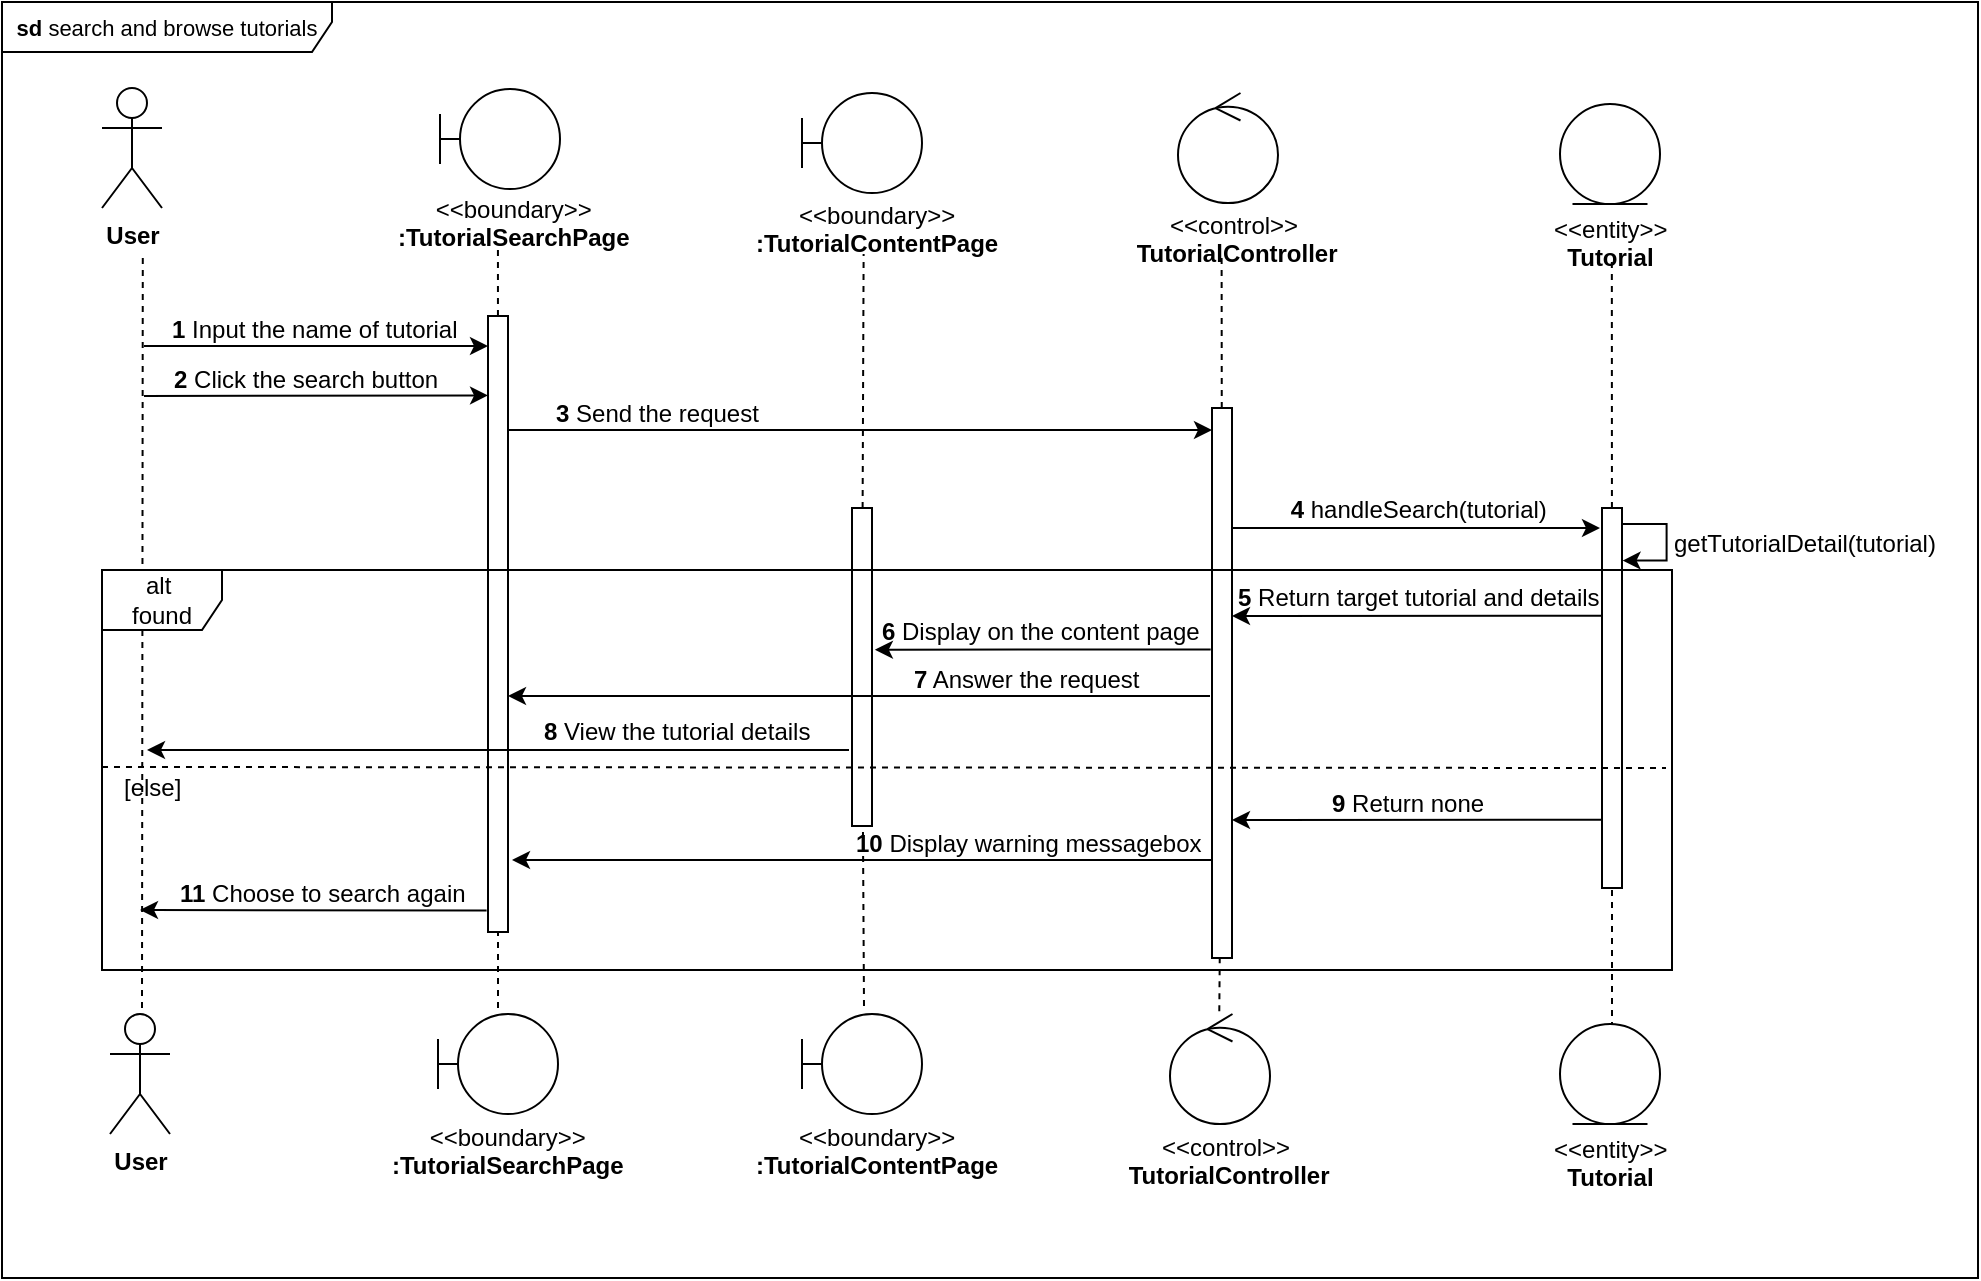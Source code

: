<mxfile version="25.0.1">
  <diagram name="第 1 页" id="SrgAJuHEahrlhru4eZiy">
    <mxGraphModel dx="1563" dy="1373" grid="0" gridSize="10" guides="1" tooltips="1" connect="1" arrows="1" fold="1" page="0" pageScale="1" pageWidth="827" pageHeight="1169" math="0" shadow="0">
      <root>
        <mxCell id="0" />
        <mxCell id="1" parent="0" />
        <mxCell id="6UimBVl1wcWVGYY56-qu-1" value="&lt;b&gt;User&lt;/b&gt;" style="shape=umlActor;verticalLabelPosition=bottom;verticalAlign=top;html=1;" vertex="1" parent="1">
          <mxGeometry x="88" y="110" width="30" height="60" as="geometry" />
        </mxCell>
        <mxCell id="6UimBVl1wcWVGYY56-qu-3" value="" style="shape=umlBoundary;whiteSpace=wrap;html=1;" vertex="1" parent="1">
          <mxGeometry x="257" y="110.5" width="60" height="50" as="geometry" />
        </mxCell>
        <mxCell id="6UimBVl1wcWVGYY56-qu-4" value="&lt;div style=&quot;text-align: center;&quot;&gt;&lt;span style=&quot;font-weight: normal;&quot;&gt;&amp;lt;&amp;lt;boundary&amp;gt;&amp;gt;&lt;/span&gt;&lt;/div&gt;&lt;span style=&quot;color: rgb(0, 0, 0); font-family: Helvetica; font-style: normal; font-variant-ligatures: normal; font-variant-caps: normal; letter-spacing: normal; orphans: 2; text-align: center; text-indent: 0px; text-transform: none; widows: 2; word-spacing: 0px; -webkit-text-stroke-width: 0px; white-space: normal; text-decoration-thickness: initial; text-decoration-style: initial; text-decoration-color: initial; float: none; font-size: 12px; display: inline !important;&quot;&gt;&lt;font style=&quot;font-size: 12px;&quot;&gt;:TutorialSearchPage&lt;/font&gt;&lt;/span&gt;" style="text;whiteSpace=wrap;html=1;fontStyle=1;fontSize=12;" vertex="1" parent="1">
          <mxGeometry x="231" y="621" width="110" height="20" as="geometry" />
        </mxCell>
        <mxCell id="6UimBVl1wcWVGYY56-qu-5" value="&lt;div&gt;&lt;span style=&quot;color: rgb(0, 0, 0); font-family: Helvetica; font-style: normal; font-variant-ligatures: normal; font-variant-caps: normal; letter-spacing: normal; orphans: 2; text-align: center; text-indent: 0px; text-transform: none; widows: 2; word-spacing: 0px; -webkit-text-stroke-width: 0px; white-space: normal; text-decoration-thickness: initial; text-decoration-style: initial; text-decoration-color: initial; float: none; font-size: 12px; display: inline !important; font-weight: normal;&quot;&gt;&lt;font style=&quot;font-size: 12px;&quot;&gt;&amp;nbsp; &amp;nbsp; &amp;nbsp; &amp;lt;&amp;lt;control&amp;gt;&amp;gt;&lt;/font&gt;&lt;/span&gt;&lt;/div&gt;&lt;span style=&quot;color: rgb(0, 0, 0); font-family: Helvetica; font-style: normal; font-variant-ligatures: normal; font-variant-caps: normal; letter-spacing: normal; orphans: 2; text-align: center; text-indent: 0px; text-transform: none; widows: 2; word-spacing: 0px; -webkit-text-stroke-width: 0px; white-space: normal; text-decoration-thickness: initial; text-decoration-style: initial; text-decoration-color: initial; float: none; font-size: 12px; display: inline !important;&quot;&gt;&lt;font style=&quot;font-size: 12px;&quot;&gt;&amp;nbsp;TutorialController&lt;/font&gt;&lt;/span&gt;" style="text;whiteSpace=wrap;html=1;fontStyle=1;fontSize=12;" vertex="1" parent="1">
          <mxGeometry x="600" y="165" width="110" height="20" as="geometry" />
        </mxCell>
        <mxCell id="6UimBVl1wcWVGYY56-qu-6" value="" style="ellipse;shape=umlControl;whiteSpace=wrap;html=1;" vertex="1" parent="1">
          <mxGeometry x="626" y="112.5" width="50" height="55" as="geometry" />
        </mxCell>
        <mxCell id="6UimBVl1wcWVGYY56-qu-7" value="" style="shape=umlBoundary;whiteSpace=wrap;html=1;" vertex="1" parent="1">
          <mxGeometry x="438" y="112.5" width="60" height="50" as="geometry" />
        </mxCell>
        <mxCell id="6UimBVl1wcWVGYY56-qu-8" value="&lt;div style=&quot;text-align: center;&quot;&gt;&lt;span style=&quot;font-weight: normal;&quot;&gt;&amp;lt;&amp;lt;boundary&amp;gt;&amp;gt;&lt;/span&gt;&lt;/div&gt;&lt;b style=&quot;text-align: center;&quot;&gt;:TutorialContentPage&lt;/b&gt;" style="text;whiteSpace=wrap;html=1;fontStyle=1;fontSize=12;" vertex="1" parent="1">
          <mxGeometry x="413" y="160" width="110" height="20" as="geometry" />
        </mxCell>
        <mxCell id="6UimBVl1wcWVGYY56-qu-11" value="" style="ellipse;shape=umlEntity;whiteSpace=wrap;html=1;" vertex="1" parent="1">
          <mxGeometry x="817" y="118" width="50" height="50" as="geometry" />
        </mxCell>
        <mxCell id="6UimBVl1wcWVGYY56-qu-12" value="&lt;div style=&quot;text-align: center;&quot;&gt;&lt;span style=&quot;font-weight: normal;&quot;&gt;&amp;lt;&amp;lt;entity&amp;gt;&amp;gt;&lt;/span&gt;&lt;/div&gt;&lt;span style=&quot;color: rgb(0, 0, 0); font-family: Helvetica; font-style: normal; font-variant-ligatures: normal; font-variant-caps: normal; letter-spacing: normal; orphans: 2; text-align: center; text-indent: 0px; text-transform: none; widows: 2; word-spacing: 0px; -webkit-text-stroke-width: 0px; white-space: normal; text-decoration-thickness: initial; text-decoration-style: initial; text-decoration-color: initial; float: none; font-size: 12px; display: inline !important;&quot;&gt;&lt;font style=&quot;font-size: 12px;&quot;&gt;&amp;nbsp; Tutorial&lt;/font&gt;&lt;/span&gt;" style="text;whiteSpace=wrap;html=1;fontStyle=1;fontSize=12;" vertex="1" parent="1">
          <mxGeometry x="812" y="167" width="117" height="20" as="geometry" />
        </mxCell>
        <mxCell id="6UimBVl1wcWVGYY56-qu-13" value="" style="endArrow=none;dashed=1;html=1;rounded=0;" edge="1" parent="1">
          <mxGeometry width="50" height="50" relative="1" as="geometry">
            <mxPoint x="108" y="570" as="sourcePoint" />
            <mxPoint x="108.4" y="192.5" as="targetPoint" />
          </mxGeometry>
        </mxCell>
        <mxCell id="6UimBVl1wcWVGYY56-qu-14" value="" style="endArrow=none;dashed=1;html=1;rounded=0;" edge="1" parent="1" source="6UimBVl1wcWVGYY56-qu-18">
          <mxGeometry width="50" height="50" relative="1" as="geometry">
            <mxPoint x="285.57" y="1047.5" as="sourcePoint" />
            <mxPoint x="285.97" y="190" as="targetPoint" />
          </mxGeometry>
        </mxCell>
        <mxCell id="6UimBVl1wcWVGYY56-qu-15" value="" style="endArrow=classic;html=1;rounded=0;entryX=0.003;entryY=0.129;entryDx=0;entryDy=0;entryPerimeter=0;" edge="1" parent="1" target="6UimBVl1wcWVGYY56-qu-18">
          <mxGeometry width="50" height="50" relative="1" as="geometry">
            <mxPoint x="109" y="264" as="sourcePoint" />
            <mxPoint x="286" y="264" as="targetPoint" />
          </mxGeometry>
        </mxCell>
        <mxCell id="6UimBVl1wcWVGYY56-qu-16" value="&lt;div style=&quot;text-align: center;&quot;&gt;2&lt;span style=&quot;font-weight: 400;&quot;&gt; Click the search button&lt;/span&gt;&lt;/div&gt;" style="text;whiteSpace=wrap;html=1;fontStyle=1;fontSize=12;" vertex="1" parent="1">
          <mxGeometry x="122" y="242" width="150" height="20" as="geometry" />
        </mxCell>
        <mxCell id="6UimBVl1wcWVGYY56-qu-17" value="" style="endArrow=none;dashed=1;html=1;rounded=0;" edge="1" parent="1" target="6UimBVl1wcWVGYY56-qu-18">
          <mxGeometry width="50" height="50" relative="1" as="geometry">
            <mxPoint x="286" y="570" as="sourcePoint" />
            <mxPoint x="285.97" y="190" as="targetPoint" />
          </mxGeometry>
        </mxCell>
        <mxCell id="6UimBVl1wcWVGYY56-qu-18" value="" style="rounded=0;whiteSpace=wrap;html=1;" vertex="1" parent="1">
          <mxGeometry x="281" y="224" width="10" height="308" as="geometry" />
        </mxCell>
        <mxCell id="6UimBVl1wcWVGYY56-qu-19" value="" style="endArrow=none;dashed=1;html=1;rounded=0;" edge="1" parent="1" source="6UimBVl1wcWVGYY56-qu-93">
          <mxGeometry width="50" height="50" relative="1" as="geometry">
            <mxPoint x="469" y="569" as="sourcePoint" />
            <mxPoint x="468.81" y="193" as="targetPoint" />
          </mxGeometry>
        </mxCell>
        <mxCell id="6UimBVl1wcWVGYY56-qu-20" value="" style="endArrow=none;dashed=1;html=1;rounded=0;" edge="1" parent="1" source="6UimBVl1wcWVGYY56-qu-26">
          <mxGeometry width="50" height="50" relative="1" as="geometry">
            <mxPoint x="647.41" y="1051.5" as="sourcePoint" />
            <mxPoint x="647.81" y="194" as="targetPoint" />
          </mxGeometry>
        </mxCell>
        <mxCell id="6UimBVl1wcWVGYY56-qu-21" value="" style="endArrow=classic;html=1;rounded=0;" edge="1" parent="1">
          <mxGeometry width="50" height="50" relative="1" as="geometry">
            <mxPoint x="291" y="281" as="sourcePoint" />
            <mxPoint x="643" y="281" as="targetPoint" />
          </mxGeometry>
        </mxCell>
        <mxCell id="6UimBVl1wcWVGYY56-qu-22" value="&lt;div style=&quot;text-align: center;&quot;&gt;3&lt;span style=&quot;font-weight: 400;&quot;&gt; Send the request&lt;/span&gt;&lt;/div&gt;" style="text;whiteSpace=wrap;html=1;fontStyle=1;fontSize=12;" vertex="1" parent="1">
          <mxGeometry x="313" y="259" width="150" height="20" as="geometry" />
        </mxCell>
        <mxCell id="6UimBVl1wcWVGYY56-qu-25" value="" style="endArrow=none;dashed=1;html=1;rounded=0;exitX=0.493;exitY=-0.026;exitDx=0;exitDy=0;exitPerimeter=0;" edge="1" parent="1" target="6UimBVl1wcWVGYY56-qu-26" source="6UimBVl1wcWVGYY56-qu-83">
          <mxGeometry width="50" height="50" relative="1" as="geometry">
            <mxPoint x="647" y="580" as="sourcePoint" />
            <mxPoint x="647.81" y="194" as="targetPoint" />
          </mxGeometry>
        </mxCell>
        <mxCell id="6UimBVl1wcWVGYY56-qu-26" value="" style="rounded=0;whiteSpace=wrap;html=1;" vertex="1" parent="1">
          <mxGeometry x="643" y="270" width="10" height="275" as="geometry" />
        </mxCell>
        <mxCell id="6UimBVl1wcWVGYY56-qu-35" value="" style="endArrow=none;dashed=1;html=1;rounded=0;" edge="1" parent="1" source="6UimBVl1wcWVGYY56-qu-40">
          <mxGeometry width="50" height="50" relative="1" as="geometry">
            <mxPoint x="842.52" y="1053.5" as="sourcePoint" />
            <mxPoint x="842.92" y="196" as="targetPoint" />
          </mxGeometry>
        </mxCell>
        <mxCell id="6UimBVl1wcWVGYY56-qu-38" value="" style="endArrow=classic;html=1;rounded=0;" edge="1" parent="1">
          <mxGeometry width="50" height="50" relative="1" as="geometry">
            <mxPoint x="653" y="330" as="sourcePoint" />
            <mxPoint x="837" y="330" as="targetPoint" />
          </mxGeometry>
        </mxCell>
        <mxCell id="6UimBVl1wcWVGYY56-qu-39" value="" style="endArrow=none;dashed=1;html=1;rounded=0;" edge="1" parent="1" target="6UimBVl1wcWVGYY56-qu-40">
          <mxGeometry width="50" height="50" relative="1" as="geometry">
            <mxPoint x="843" y="580" as="sourcePoint" />
            <mxPoint x="842.92" y="196" as="targetPoint" />
          </mxGeometry>
        </mxCell>
        <mxCell id="6UimBVl1wcWVGYY56-qu-40" value="" style="rounded=0;whiteSpace=wrap;html=1;" vertex="1" parent="1">
          <mxGeometry x="838" y="320" width="10" height="190" as="geometry" />
        </mxCell>
        <mxCell id="6UimBVl1wcWVGYY56-qu-41" value="&lt;div style=&quot;text-align: center;&quot;&gt;&amp;nbsp;4 &lt;span style=&quot;font-weight: normal;&quot;&gt;handleSearch(tutorial)&lt;/span&gt;&lt;/div&gt;" style="text;whiteSpace=wrap;html=1;fontStyle=1;fontSize=12;" vertex="1" parent="1">
          <mxGeometry x="677" y="307" width="150" height="20" as="geometry" />
        </mxCell>
        <mxCell id="6UimBVl1wcWVGYY56-qu-52" value="" style="endArrow=classic;html=1;rounded=0;exitX=-0.047;exitY=0.437;exitDx=0;exitDy=0;exitPerimeter=0;" edge="1" parent="1">
          <mxGeometry width="50" height="50" relative="1" as="geometry">
            <mxPoint x="837.53" y="373.92" as="sourcePoint" />
            <mxPoint x="653" y="374" as="targetPoint" />
          </mxGeometry>
        </mxCell>
        <mxCell id="6UimBVl1wcWVGYY56-qu-53" value="&lt;div style=&quot;text-align: center;&quot;&gt;5&lt;span style=&quot;font-weight: 400;&quot;&gt; Return target tutorial and details&lt;/span&gt;&lt;/div&gt;" style="text;whiteSpace=wrap;html=1;fontStyle=1;fontSize=12;" vertex="1" parent="1">
          <mxGeometry x="654" y="351" width="184" height="20" as="geometry" />
        </mxCell>
        <mxCell id="6UimBVl1wcWVGYY56-qu-75" value="" style="endArrow=classic;html=1;rounded=0;" edge="1" parent="1">
          <mxGeometry width="50" height="50" relative="1" as="geometry">
            <mxPoint x="109" y="239" as="sourcePoint" />
            <mxPoint x="281" y="239" as="targetPoint" />
          </mxGeometry>
        </mxCell>
        <mxCell id="6UimBVl1wcWVGYY56-qu-76" value="&lt;div style=&quot;text-align: center;&quot;&gt;1&amp;nbsp;&lt;span style=&quot;font-weight: 400;&quot;&gt;Input the name of tutorial&lt;/span&gt;&lt;/div&gt;" style="text;whiteSpace=wrap;html=1;fontStyle=1;fontSize=12;" vertex="1" parent="1">
          <mxGeometry x="121" y="217" width="150" height="20" as="geometry" />
        </mxCell>
        <mxCell id="6UimBVl1wcWVGYY56-qu-77" value="" style="shape=umlBoundary;whiteSpace=wrap;html=1;" vertex="1" parent="1">
          <mxGeometry x="438" y="573" width="60" height="50" as="geometry" />
        </mxCell>
        <mxCell id="6UimBVl1wcWVGYY56-qu-78" value="&lt;div style=&quot;text-align: center;&quot;&gt;&lt;span style=&quot;font-weight: normal;&quot;&gt;&amp;lt;&amp;lt;boundary&amp;gt;&amp;gt;&lt;/span&gt;&lt;/div&gt;&lt;b style=&quot;text-align: center;&quot;&gt;:TutorialContentPage&lt;/b&gt;" style="text;whiteSpace=wrap;html=1;fontStyle=1;fontSize=12;" vertex="1" parent="1">
          <mxGeometry x="413" y="621" width="110" height="20" as="geometry" />
        </mxCell>
        <mxCell id="6UimBVl1wcWVGYY56-qu-79" value="&lt;b&gt;User&lt;/b&gt;" style="shape=umlActor;verticalLabelPosition=bottom;verticalAlign=top;html=1;" vertex="1" parent="1">
          <mxGeometry x="92" y="573" width="30" height="60" as="geometry" />
        </mxCell>
        <mxCell id="6UimBVl1wcWVGYY56-qu-80" value="" style="shape=umlBoundary;whiteSpace=wrap;html=1;" vertex="1" parent="1">
          <mxGeometry x="256" y="573" width="60" height="50" as="geometry" />
        </mxCell>
        <mxCell id="6UimBVl1wcWVGYY56-qu-81" value="&lt;div style=&quot;text-align: center;&quot;&gt;&lt;span style=&quot;font-weight: normal;&quot;&gt;&amp;lt;&amp;lt;boundary&amp;gt;&amp;gt;&lt;/span&gt;&lt;/div&gt;&lt;span style=&quot;color: rgb(0, 0, 0); font-family: Helvetica; font-style: normal; font-variant-ligatures: normal; font-variant-caps: normal; letter-spacing: normal; orphans: 2; text-align: center; text-indent: 0px; text-transform: none; widows: 2; word-spacing: 0px; -webkit-text-stroke-width: 0px; white-space: normal; text-decoration-thickness: initial; text-decoration-style: initial; text-decoration-color: initial; float: none; font-size: 12px; display: inline !important;&quot;&gt;&lt;font style=&quot;font-size: 12px;&quot;&gt;:TutorialSearchPage&lt;/font&gt;&lt;/span&gt;" style="text;whiteSpace=wrap;html=1;fontStyle=1;fontSize=12;" vertex="1" parent="1">
          <mxGeometry x="234" y="157" width="110" height="20" as="geometry" />
        </mxCell>
        <mxCell id="6UimBVl1wcWVGYY56-qu-82" value="&lt;div&gt;&lt;span style=&quot;color: rgb(0, 0, 0); font-family: Helvetica; font-style: normal; font-variant-ligatures: normal; font-variant-caps: normal; letter-spacing: normal; orphans: 2; text-align: center; text-indent: 0px; text-transform: none; widows: 2; word-spacing: 0px; -webkit-text-stroke-width: 0px; white-space: normal; text-decoration-thickness: initial; text-decoration-style: initial; text-decoration-color: initial; float: none; font-size: 12px; display: inline !important; font-weight: normal;&quot;&gt;&lt;font style=&quot;font-size: 12px;&quot;&gt;&amp;nbsp; &amp;nbsp; &amp;nbsp; &amp;lt;&amp;lt;control&amp;gt;&amp;gt;&lt;/font&gt;&lt;/span&gt;&lt;/div&gt;&lt;span style=&quot;color: rgb(0, 0, 0); font-family: Helvetica; font-style: normal; font-variant-ligatures: normal; font-variant-caps: normal; letter-spacing: normal; orphans: 2; text-align: center; text-indent: 0px; text-transform: none; widows: 2; word-spacing: 0px; -webkit-text-stroke-width: 0px; white-space: normal; text-decoration-thickness: initial; text-decoration-style: initial; text-decoration-color: initial; float: none; font-size: 12px; display: inline !important;&quot;&gt;&lt;font style=&quot;font-size: 12px;&quot;&gt;&amp;nbsp;TutorialController&lt;/font&gt;&lt;/span&gt;" style="text;whiteSpace=wrap;html=1;fontStyle=1;fontSize=12;" vertex="1" parent="1">
          <mxGeometry x="596" y="625.5" width="110" height="20" as="geometry" />
        </mxCell>
        <mxCell id="6UimBVl1wcWVGYY56-qu-83" value="" style="ellipse;shape=umlControl;whiteSpace=wrap;html=1;" vertex="1" parent="1">
          <mxGeometry x="622" y="573" width="50" height="55" as="geometry" />
        </mxCell>
        <mxCell id="6UimBVl1wcWVGYY56-qu-86" value="" style="ellipse;shape=umlEntity;whiteSpace=wrap;html=1;" vertex="1" parent="1">
          <mxGeometry x="817" y="578" width="50" height="50" as="geometry" />
        </mxCell>
        <mxCell id="6UimBVl1wcWVGYY56-qu-87" value="&lt;div style=&quot;text-align: center;&quot;&gt;&lt;span style=&quot;font-weight: normal;&quot;&gt;&amp;lt;&amp;lt;entity&amp;gt;&amp;gt;&lt;/span&gt;&lt;/div&gt;&lt;span style=&quot;color: rgb(0, 0, 0); font-family: Helvetica; font-style: normal; font-variant-ligatures: normal; font-variant-caps: normal; letter-spacing: normal; orphans: 2; text-align: center; text-indent: 0px; text-transform: none; widows: 2; word-spacing: 0px; -webkit-text-stroke-width: 0px; white-space: normal; text-decoration-thickness: initial; text-decoration-style: initial; text-decoration-color: initial; float: none; font-size: 12px; display: inline !important;&quot;&gt;&lt;font style=&quot;font-size: 12px;&quot;&gt;&amp;nbsp; Tutorial&lt;/font&gt;&lt;/span&gt;" style="text;whiteSpace=wrap;html=1;fontStyle=1;fontSize=12;" vertex="1" parent="1">
          <mxGeometry x="812" y="627" width="117" height="20" as="geometry" />
        </mxCell>
        <mxCell id="6UimBVl1wcWVGYY56-qu-89" value="" style="endArrow=classic;html=1;rounded=0;exitX=-0.065;exitY=0.439;exitDx=0;exitDy=0;exitPerimeter=0;entryX=-0.009;entryY=1.146;entryDx=0;entryDy=0;entryPerimeter=0;" edge="1" parent="1" source="6UimBVl1wcWVGYY56-qu-26" target="6UimBVl1wcWVGYY56-qu-90">
          <mxGeometry width="50" height="50" relative="1" as="geometry">
            <mxPoint x="653" y="390.83" as="sourcePoint" />
            <mxPoint x="473" y="391" as="targetPoint" />
          </mxGeometry>
        </mxCell>
        <mxCell id="6UimBVl1wcWVGYY56-qu-90" value="&lt;div style=&quot;text-align: center;&quot;&gt;6 &lt;span style=&quot;font-weight: normal;&quot;&gt;Display on the content page&lt;/span&gt;&lt;/div&gt;" style="text;whiteSpace=wrap;html=1;fontStyle=1;fontSize=12;" vertex="1" parent="1">
          <mxGeometry x="476" y="367.91" width="173.47" height="20" as="geometry" />
        </mxCell>
        <mxCell id="6UimBVl1wcWVGYY56-qu-91" value="" style="endArrow=classic;html=1;rounded=0;edgeStyle=orthogonalEdgeStyle;" edge="1" parent="1">
          <mxGeometry width="50" height="50" relative="1" as="geometry">
            <mxPoint x="848" y="328.01" as="sourcePoint" />
            <mxPoint x="848.29" y="346.28" as="targetPoint" />
            <Array as="points">
              <mxPoint x="870.29" y="328.28" />
              <mxPoint x="870.29" y="346.28" />
            </Array>
          </mxGeometry>
        </mxCell>
        <mxCell id="6UimBVl1wcWVGYY56-qu-92" value="&lt;div style=&quot;text-align: center;&quot;&gt;&lt;span style=&quot;font-weight: 400;&quot;&gt;getTutorialDetail(tutorial)&lt;/span&gt;&lt;/div&gt;" style="text;whiteSpace=wrap;html=1;fontStyle=1;fontSize=12;" vertex="1" parent="1">
          <mxGeometry x="872" y="324" width="150" height="20" as="geometry" />
        </mxCell>
        <mxCell id="6UimBVl1wcWVGYY56-qu-94" value="" style="endArrow=none;dashed=1;html=1;rounded=0;" edge="1" parent="1" target="6UimBVl1wcWVGYY56-qu-93">
          <mxGeometry width="50" height="50" relative="1" as="geometry">
            <mxPoint x="469" y="569" as="sourcePoint" />
            <mxPoint x="468.81" y="193" as="targetPoint" />
          </mxGeometry>
        </mxCell>
        <mxCell id="6UimBVl1wcWVGYY56-qu-93" value="" style="rounded=0;whiteSpace=wrap;html=1;" vertex="1" parent="1">
          <mxGeometry x="463" y="320" width="10" height="159" as="geometry" />
        </mxCell>
        <mxCell id="6UimBVl1wcWVGYY56-qu-96" value="" style="endArrow=classic;html=1;rounded=0;" edge="1" parent="1">
          <mxGeometry width="50" height="50" relative="1" as="geometry">
            <mxPoint x="642" y="414" as="sourcePoint" />
            <mxPoint x="291" y="414" as="targetPoint" />
          </mxGeometry>
        </mxCell>
        <mxCell id="6UimBVl1wcWVGYY56-qu-97" value="&lt;div style=&quot;text-align: center;&quot;&gt;7&lt;span style=&quot;font-weight: normal;&quot;&gt; Answer the request&lt;/span&gt;&lt;/div&gt;" style="text;whiteSpace=wrap;html=1;fontStyle=1;fontSize=12;" vertex="1" parent="1">
          <mxGeometry x="491.57" y="392" width="173.47" height="20" as="geometry" />
        </mxCell>
        <mxCell id="6UimBVl1wcWVGYY56-qu-99" value="" style="endArrow=classic;html=1;rounded=0;" edge="1" parent="1">
          <mxGeometry width="50" height="50" relative="1" as="geometry">
            <mxPoint x="461.5" y="441" as="sourcePoint" />
            <mxPoint x="110.5" y="441" as="targetPoint" />
          </mxGeometry>
        </mxCell>
        <mxCell id="6UimBVl1wcWVGYY56-qu-100" value="&lt;div style=&quot;text-align: center;&quot;&gt;8 &lt;span style=&quot;font-weight: normal;&quot;&gt;View the tutorial details&lt;/span&gt;&lt;/div&gt;" style="text;whiteSpace=wrap;html=1;fontStyle=1;fontSize=12;" vertex="1" parent="1">
          <mxGeometry x="307" y="418" width="173.47" height="20" as="geometry" />
        </mxCell>
        <mxCell id="6UimBVl1wcWVGYY56-qu-103" value="" style="endArrow=classic;html=1;rounded=0;exitX=-0.047;exitY=0.437;exitDx=0;exitDy=0;exitPerimeter=0;" edge="1" parent="1">
          <mxGeometry width="50" height="50" relative="1" as="geometry">
            <mxPoint x="837.53" y="475.92" as="sourcePoint" />
            <mxPoint x="653" y="476" as="targetPoint" />
          </mxGeometry>
        </mxCell>
        <mxCell id="6UimBVl1wcWVGYY56-qu-104" value="&lt;div style=&quot;text-align: center;&quot;&gt;9&lt;span style=&quot;font-weight: 400;&quot;&gt; Return none&lt;/span&gt;&lt;/div&gt;" style="text;whiteSpace=wrap;html=1;fontStyle=1;fontSize=12;" vertex="1" parent="1">
          <mxGeometry x="701" y="454" width="184" height="20" as="geometry" />
        </mxCell>
        <mxCell id="6UimBVl1wcWVGYY56-qu-105" value="" style="endArrow=classic;html=1;rounded=0;exitX=-0.047;exitY=0.437;exitDx=0;exitDy=0;exitPerimeter=0;" edge="1" parent="1">
          <mxGeometry width="50" height="50" relative="1" as="geometry">
            <mxPoint x="643" y="496.0" as="sourcePoint" />
            <mxPoint x="293" y="496" as="targetPoint" />
          </mxGeometry>
        </mxCell>
        <mxCell id="6UimBVl1wcWVGYY56-qu-106" value="&lt;div style=&quot;text-align: center;&quot;&gt;10 &lt;span style=&quot;font-weight: normal;&quot;&gt;Display warning messagebox&lt;/span&gt;&lt;/div&gt;" style="text;whiteSpace=wrap;html=1;fontStyle=1;fontSize=12;" vertex="1" parent="1">
          <mxGeometry x="462.69" y="474" width="209.31" height="20" as="geometry" />
        </mxCell>
        <mxCell id="6UimBVl1wcWVGYY56-qu-108" value="" style="endArrow=classic;html=1;rounded=0;exitX=-0.07;exitY=0.965;exitDx=0;exitDy=0;exitPerimeter=0;" edge="1" parent="1" source="6UimBVl1wcWVGYY56-qu-18">
          <mxGeometry width="50" height="50" relative="1" as="geometry">
            <mxPoint x="280" y="521" as="sourcePoint" />
            <mxPoint x="107" y="521" as="targetPoint" />
          </mxGeometry>
        </mxCell>
        <mxCell id="6UimBVl1wcWVGYY56-qu-109" value="&lt;div style=&quot;text-align: center;&quot;&gt;11&amp;nbsp;&lt;span style=&quot;background-color: initial; text-align: left; font-weight: 400;&quot;&gt;Choose to search again&lt;/span&gt;&lt;/div&gt;" style="text;whiteSpace=wrap;html=1;fontStyle=1;fontSize=12;" vertex="1" parent="1">
          <mxGeometry x="125" y="499" width="173.47" height="20" as="geometry" />
        </mxCell>
        <mxCell id="6UimBVl1wcWVGYY56-qu-110" value="alt&amp;nbsp;&lt;div&gt;found&lt;/div&gt;" style="shape=umlFrame;whiteSpace=wrap;html=1;pointerEvents=0;" vertex="1" parent="1">
          <mxGeometry x="88" y="351" width="785" height="200" as="geometry" />
        </mxCell>
        <mxCell id="6UimBVl1wcWVGYY56-qu-114" value="" style="endArrow=none;dashed=1;html=1;rounded=0;exitX=0.002;exitY=0.506;exitDx=0;exitDy=0;exitPerimeter=0;" edge="1" parent="1">
          <mxGeometry width="50" height="50" relative="1" as="geometry">
            <mxPoint x="88" y="449.5" as="sourcePoint" />
            <mxPoint x="870" y="450" as="targetPoint" />
          </mxGeometry>
        </mxCell>
        <mxCell id="6UimBVl1wcWVGYY56-qu-115" value="&lt;div style=&quot;text-align: center;&quot;&gt;&lt;span style=&quot;font-weight: 400;&quot;&gt;[&lt;/span&gt;&lt;span style=&quot;background-color: initial; text-align: left; font-weight: 400;&quot;&gt;else&lt;/span&gt;&lt;span style=&quot;font-weight: 400; background-color: initial;&quot;&gt;]&lt;/span&gt;&lt;/div&gt;" style="text;whiteSpace=wrap;html=1;fontStyle=1;fontSize=12;" vertex="1" parent="1">
          <mxGeometry x="97" y="446" width="150" height="20" as="geometry" />
        </mxCell>
        <mxCell id="6UimBVl1wcWVGYY56-qu-116" value="&lt;span style=&quot;font-size: 11px;&quot;&gt;&lt;b&gt;sd &lt;/b&gt;search and browse tutorials&lt;/span&gt;" style="shape=umlFrame;whiteSpace=wrap;html=1;pointerEvents=0;width=165;height=25;" vertex="1" parent="1">
          <mxGeometry x="38" y="67" width="988" height="638" as="geometry" />
        </mxCell>
      </root>
    </mxGraphModel>
  </diagram>
</mxfile>
